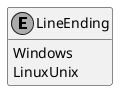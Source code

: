 ﻿@startuml
skinparam monochrome true
hide empty members

enum LineEnding {
    Windows
    LinuxUnix
}

@enduml
